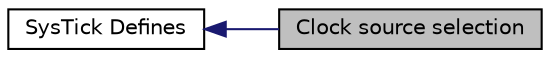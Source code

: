 digraph "Clock source selection"
{
  edge [fontname="Helvetica",fontsize="10",labelfontname="Helvetica",labelfontsize="10"];
  node [fontname="Helvetica",fontsize="10",shape=record];
  rankdir=LR;
  Node0 [label="Clock source selection",height=0.2,width=0.4,color="black", fillcolor="grey75", style="filled" fontcolor="black"];
  Node1 [label="SysTick Defines",height=0.2,width=0.4,color="black", fillcolor="white", style="filled",URL="$group__CM3__systick__defines.html",tooltip="libopencm3 Defined Constants and Types for the Cortex SysTick "];
  Node1->Node0 [shape=plaintext, color="midnightblue", dir="back", style="solid"];
}
